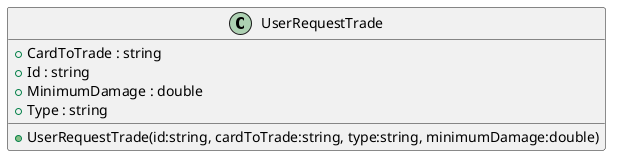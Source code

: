 @startuml
class UserRequestTrade {
    + CardToTrade : string
    + Id : string
    + MinimumDamage : double
    + Type : string
    + UserRequestTrade(id:string, cardToTrade:string, type:string, minimumDamage:double)
}
@enduml
